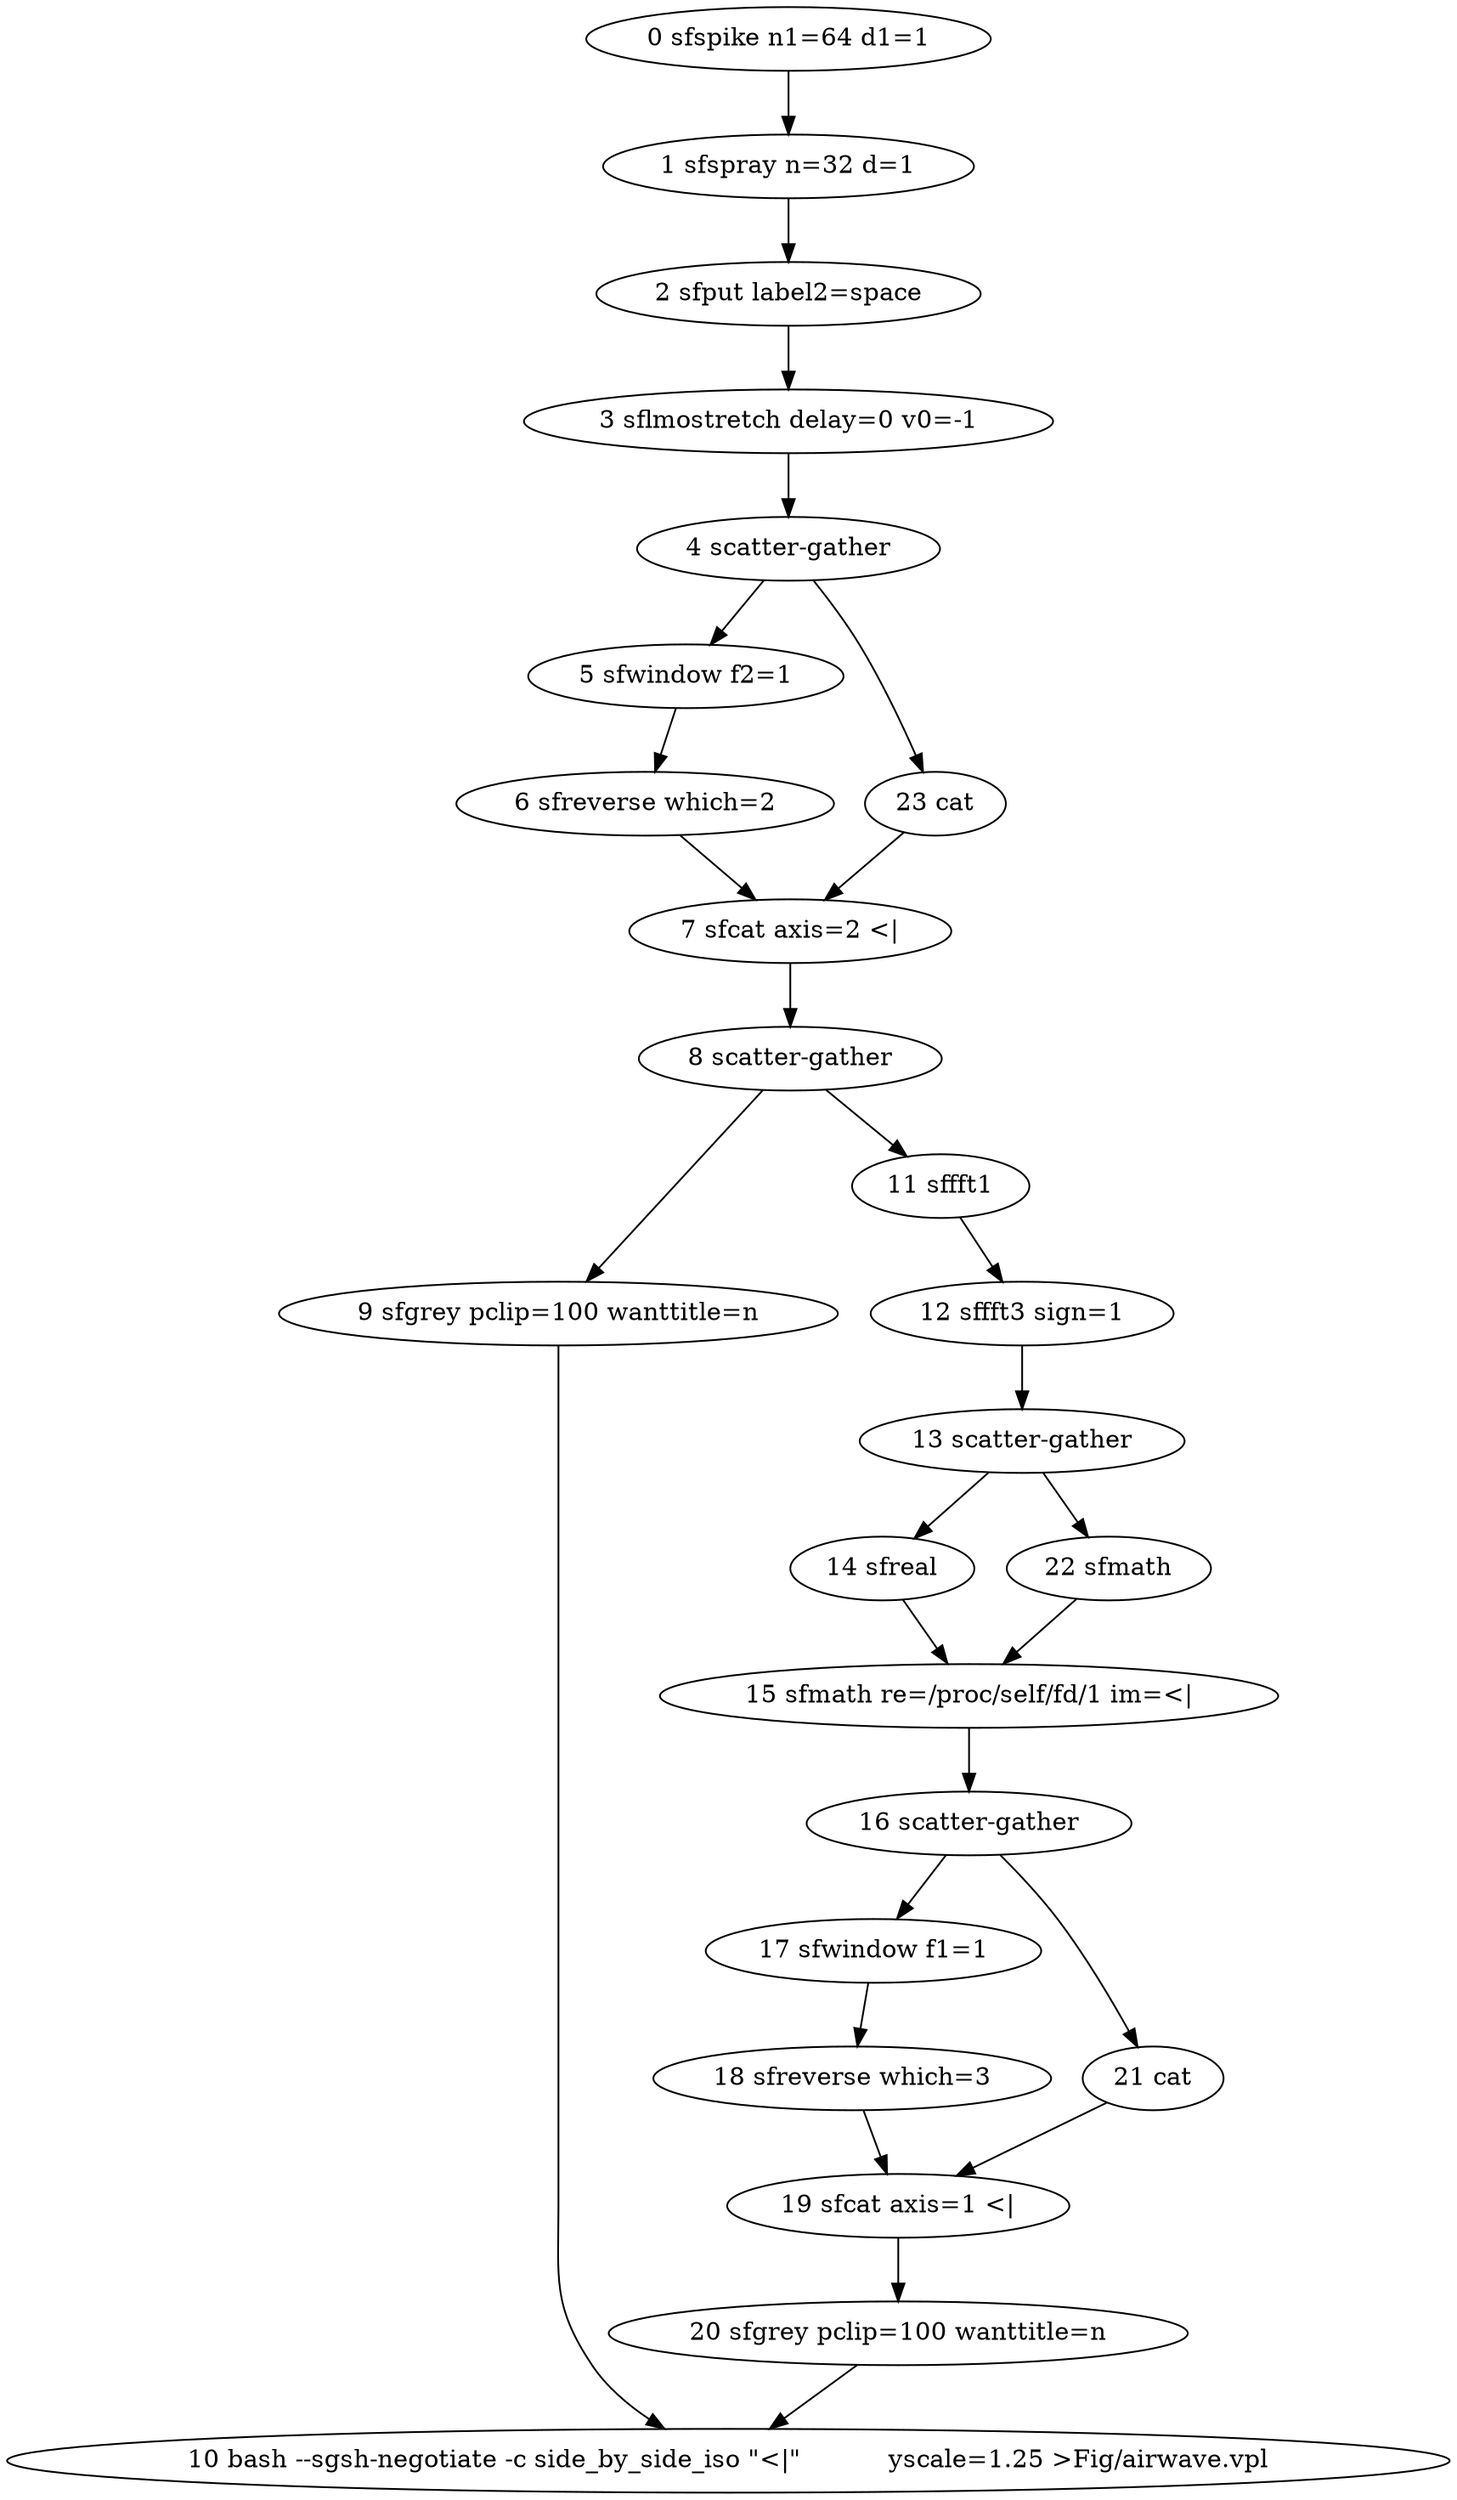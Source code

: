 digraph {
	n0 [label="0 sfspike n1=64 d1=1"];
	n0 -> n1;
	n1 [label="1 sfspray n=32 d=1"];
	n1 -> n2;
	n2 [label="2 sfput label2=space"];
	n2 -> n3;
	n3 [label="3 sflmostretch delay=0 v0=-1"];
	n3 -> n4;
	n4 [label="4 scatter-gather"];
	n4 -> n5;
	n4 -> n23;
	n5 [label="5 sfwindow f2=1"];
	n5 -> n6;
	n6 [label="6 sfreverse which=2"];
	n6 -> n7;
	n7 [label="7 sfcat axis=2 <|"];
	n7 -> n8;
	n8 [label="8 scatter-gather"];
	n8 -> n9;
	n8 -> n11;
	n9 [label="9 sfgrey pclip=100 wanttitle=n"];
	n9 -> n10;
	n10 [label="10 bash --sgsh-negotiate -c side_by_side_iso \"<|\" \
		yscale=1.25 >Fig/airwave.vpl"];
	n11 [label="11 sffft1"];
	n11 -> n12;
	n12 [label="12 sffft3 sign=1"];
	n12 -> n13;
	n13 [label="13 scatter-gather"];
	n13 -> n14;
	n13 -> n22;
	n14 [label="14 sfreal"];
	n14 -> n15;
	n15 [label="15 sfmath re=/proc/self/fd/1 im=<|"];
	n15 -> n16;
	n16 [label="16 scatter-gather"];
	n16 -> n17;
	n16 -> n21;
	n17 [label="17 sfwindow f1=1"];
	n17 -> n18;
	n18 [label="18 sfreverse which=3"];
	n18 -> n19;
	n19 [label="19 sfcat axis=1 <|"];
	n19 -> n20;
	n20 [label="20 sfgrey pclip=100 wanttitle=n"];
	n20 -> n10;
	n21 [label="21 cat"];
	n21 -> n19;
	n22 [label="22 sfmath"];
	n22 -> n15;
	n23 [label="23 cat"];
	n23 -> n7;
}